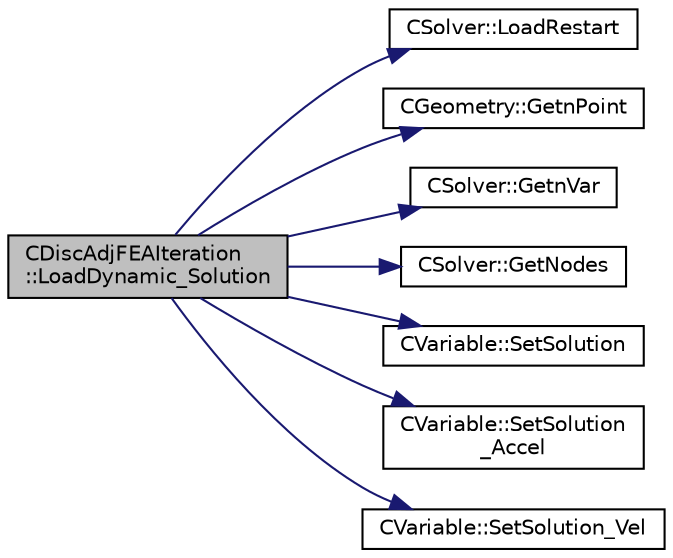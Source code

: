 digraph "CDiscAdjFEAIteration::LoadDynamic_Solution"
{
  edge [fontname="Helvetica",fontsize="10",labelfontname="Helvetica",labelfontsize="10"];
  node [fontname="Helvetica",fontsize="10",shape=record];
  rankdir="LR";
  Node25 [label="CDiscAdjFEAIteration\l::LoadDynamic_Solution",height=0.2,width=0.4,color="black", fillcolor="grey75", style="filled", fontcolor="black"];
  Node25 -> Node26 [color="midnightblue",fontsize="10",style="solid",fontname="Helvetica"];
  Node26 [label="CSolver::LoadRestart",height=0.2,width=0.4,color="black", fillcolor="white", style="filled",URL="$class_c_solver.html#a61c87a4ff51926361e18797c49204e72",tooltip="A virtual member. "];
  Node25 -> Node27 [color="midnightblue",fontsize="10",style="solid",fontname="Helvetica"];
  Node27 [label="CGeometry::GetnPoint",height=0.2,width=0.4,color="black", fillcolor="white", style="filled",URL="$class_c_geometry.html#aa68b666b38f4d2c7021736ae86940f44",tooltip="Get number of points. "];
  Node25 -> Node28 [color="midnightblue",fontsize="10",style="solid",fontname="Helvetica"];
  Node28 [label="CSolver::GetnVar",height=0.2,width=0.4,color="black", fillcolor="white", style="filled",URL="$class_c_solver.html#a65c22046b0cf1938ba22648912d04680",tooltip="Get the number of variables of the problem. "];
  Node25 -> Node29 [color="midnightblue",fontsize="10",style="solid",fontname="Helvetica"];
  Node29 [label="CSolver::GetNodes",height=0.2,width=0.4,color="black", fillcolor="white", style="filled",URL="$class_c_solver.html#af3198e52a2ea377bb765647b5e697197",tooltip="Allow outside access to the nodes of the solver, containing conservatives, primitives, etc. "];
  Node25 -> Node30 [color="midnightblue",fontsize="10",style="solid",fontname="Helvetica"];
  Node30 [label="CVariable::SetSolution",height=0.2,width=0.4,color="black", fillcolor="white", style="filled",URL="$class_c_variable.html#a22fbbd7bc6491672843000644a05c6a5",tooltip="Set the value of the solution, all variables. "];
  Node25 -> Node31 [color="midnightblue",fontsize="10",style="solid",fontname="Helvetica"];
  Node31 [label="CVariable::SetSolution\l_Accel",height=0.2,width=0.4,color="black", fillcolor="white", style="filled",URL="$class_c_variable.html#af87029baec777039085fb1ff17ee9555",tooltip="Set the value of the acceleration (Structural Analysis). "];
  Node25 -> Node32 [color="midnightblue",fontsize="10",style="solid",fontname="Helvetica"];
  Node32 [label="CVariable::SetSolution_Vel",height=0.2,width=0.4,color="black", fillcolor="white", style="filled",URL="$class_c_variable.html#a5c1430d98acd399f1371f23e6fae053f",tooltip="Set the value of the velocity (Structural Analysis). "];
}
